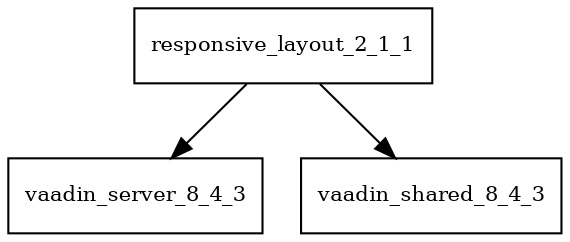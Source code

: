 digraph responsive_layout_2_1_1_dependencies {
  node [shape = box, fontsize=10.0];
  responsive_layout_2_1_1 -> vaadin_server_8_4_3;
  responsive_layout_2_1_1 -> vaadin_shared_8_4_3;
}
